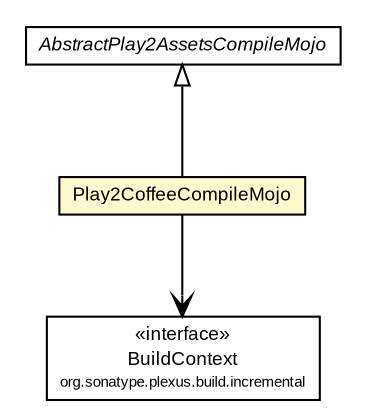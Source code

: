 #!/usr/local/bin/dot
#
# Class diagram 
# Generated by UMLGraph version R5_6-24-gf6e263 (http://www.umlgraph.org/)
#

digraph G {
	edge [fontname="arial",fontsize=10,labelfontname="arial",labelfontsize=10];
	node [fontname="arial",fontsize=10,shape=plaintext];
	nodesep=0.25;
	ranksep=0.5;
	// com.google.code.play2.plugin.Play2CoffeeCompileMojo
	c639 [label=<<table title="com.google.code.play2.plugin.Play2CoffeeCompileMojo" border="0" cellborder="1" cellspacing="0" cellpadding="2" port="p" bgcolor="lemonChiffon" href="./Play2CoffeeCompileMojo.html">
		<tr><td><table border="0" cellspacing="0" cellpadding="1">
<tr><td align="center" balign="center"> Play2CoffeeCompileMojo </td></tr>
		</table></td></tr>
		</table>>, URL="./Play2CoffeeCompileMojo.html", fontname="arial", fontcolor="black", fontsize=9.0];
	// com.google.code.play2.plugin.AbstractPlay2AssetsCompileMojo
	c651 [label=<<table title="com.google.code.play2.plugin.AbstractPlay2AssetsCompileMojo" border="0" cellborder="1" cellspacing="0" cellpadding="2" port="p" href="./AbstractPlay2AssetsCompileMojo.html">
		<tr><td><table border="0" cellspacing="0" cellpadding="1">
<tr><td align="center" balign="center"><font face="arial italic"> AbstractPlay2AssetsCompileMojo </font></td></tr>
		</table></td></tr>
		</table>>, URL="./AbstractPlay2AssetsCompileMojo.html", fontname="arial", fontcolor="black", fontsize=9.0];
	//com.google.code.play2.plugin.Play2CoffeeCompileMojo extends com.google.code.play2.plugin.AbstractPlay2AssetsCompileMojo
	c651:p -> c639:p [dir=back,arrowtail=empty];
	// com.google.code.play2.plugin.Play2CoffeeCompileMojo NAVASSOC org.sonatype.plexus.build.incremental.BuildContext
	c639:p -> c656:p [taillabel="", label="", headlabel="", fontname="arial", fontcolor="black", fontsize=10.0, color="black", arrowhead=open];
	// org.sonatype.plexus.build.incremental.BuildContext
	c656 [label=<<table title="org.sonatype.plexus.build.incremental.BuildContext" border="0" cellborder="1" cellspacing="0" cellpadding="2" port="p">
		<tr><td><table border="0" cellspacing="0" cellpadding="1">
<tr><td align="center" balign="center"> &#171;interface&#187; </td></tr>
<tr><td align="center" balign="center"> BuildContext </td></tr>
<tr><td align="center" balign="center"><font point-size="7.0"> org.sonatype.plexus.build.incremental </font></td></tr>
		</table></td></tr>
		</table>>, URL="null", fontname="arial", fontcolor="black", fontsize=9.0];
}

